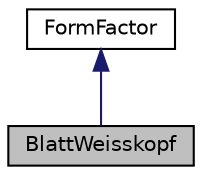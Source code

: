 digraph "BlattWeisskopf"
{
  edge [fontname="Helvetica",fontsize="10",labelfontname="Helvetica",labelfontsize="10"];
  node [fontname="Helvetica",fontsize="10",shape=record];
  Node1 [label="BlattWeisskopf",height=0.2,width=0.4,color="black", fillcolor="grey75", style="filled", fontcolor="black"];
  Node2 -> Node1 [dir="back",color="midnightblue",fontsize="10",style="solid"];
  Node2 [label="FormFactor",height=0.2,width=0.4,color="black", fillcolor="white", style="filled",URL="$class_form_factor.html"];
}
